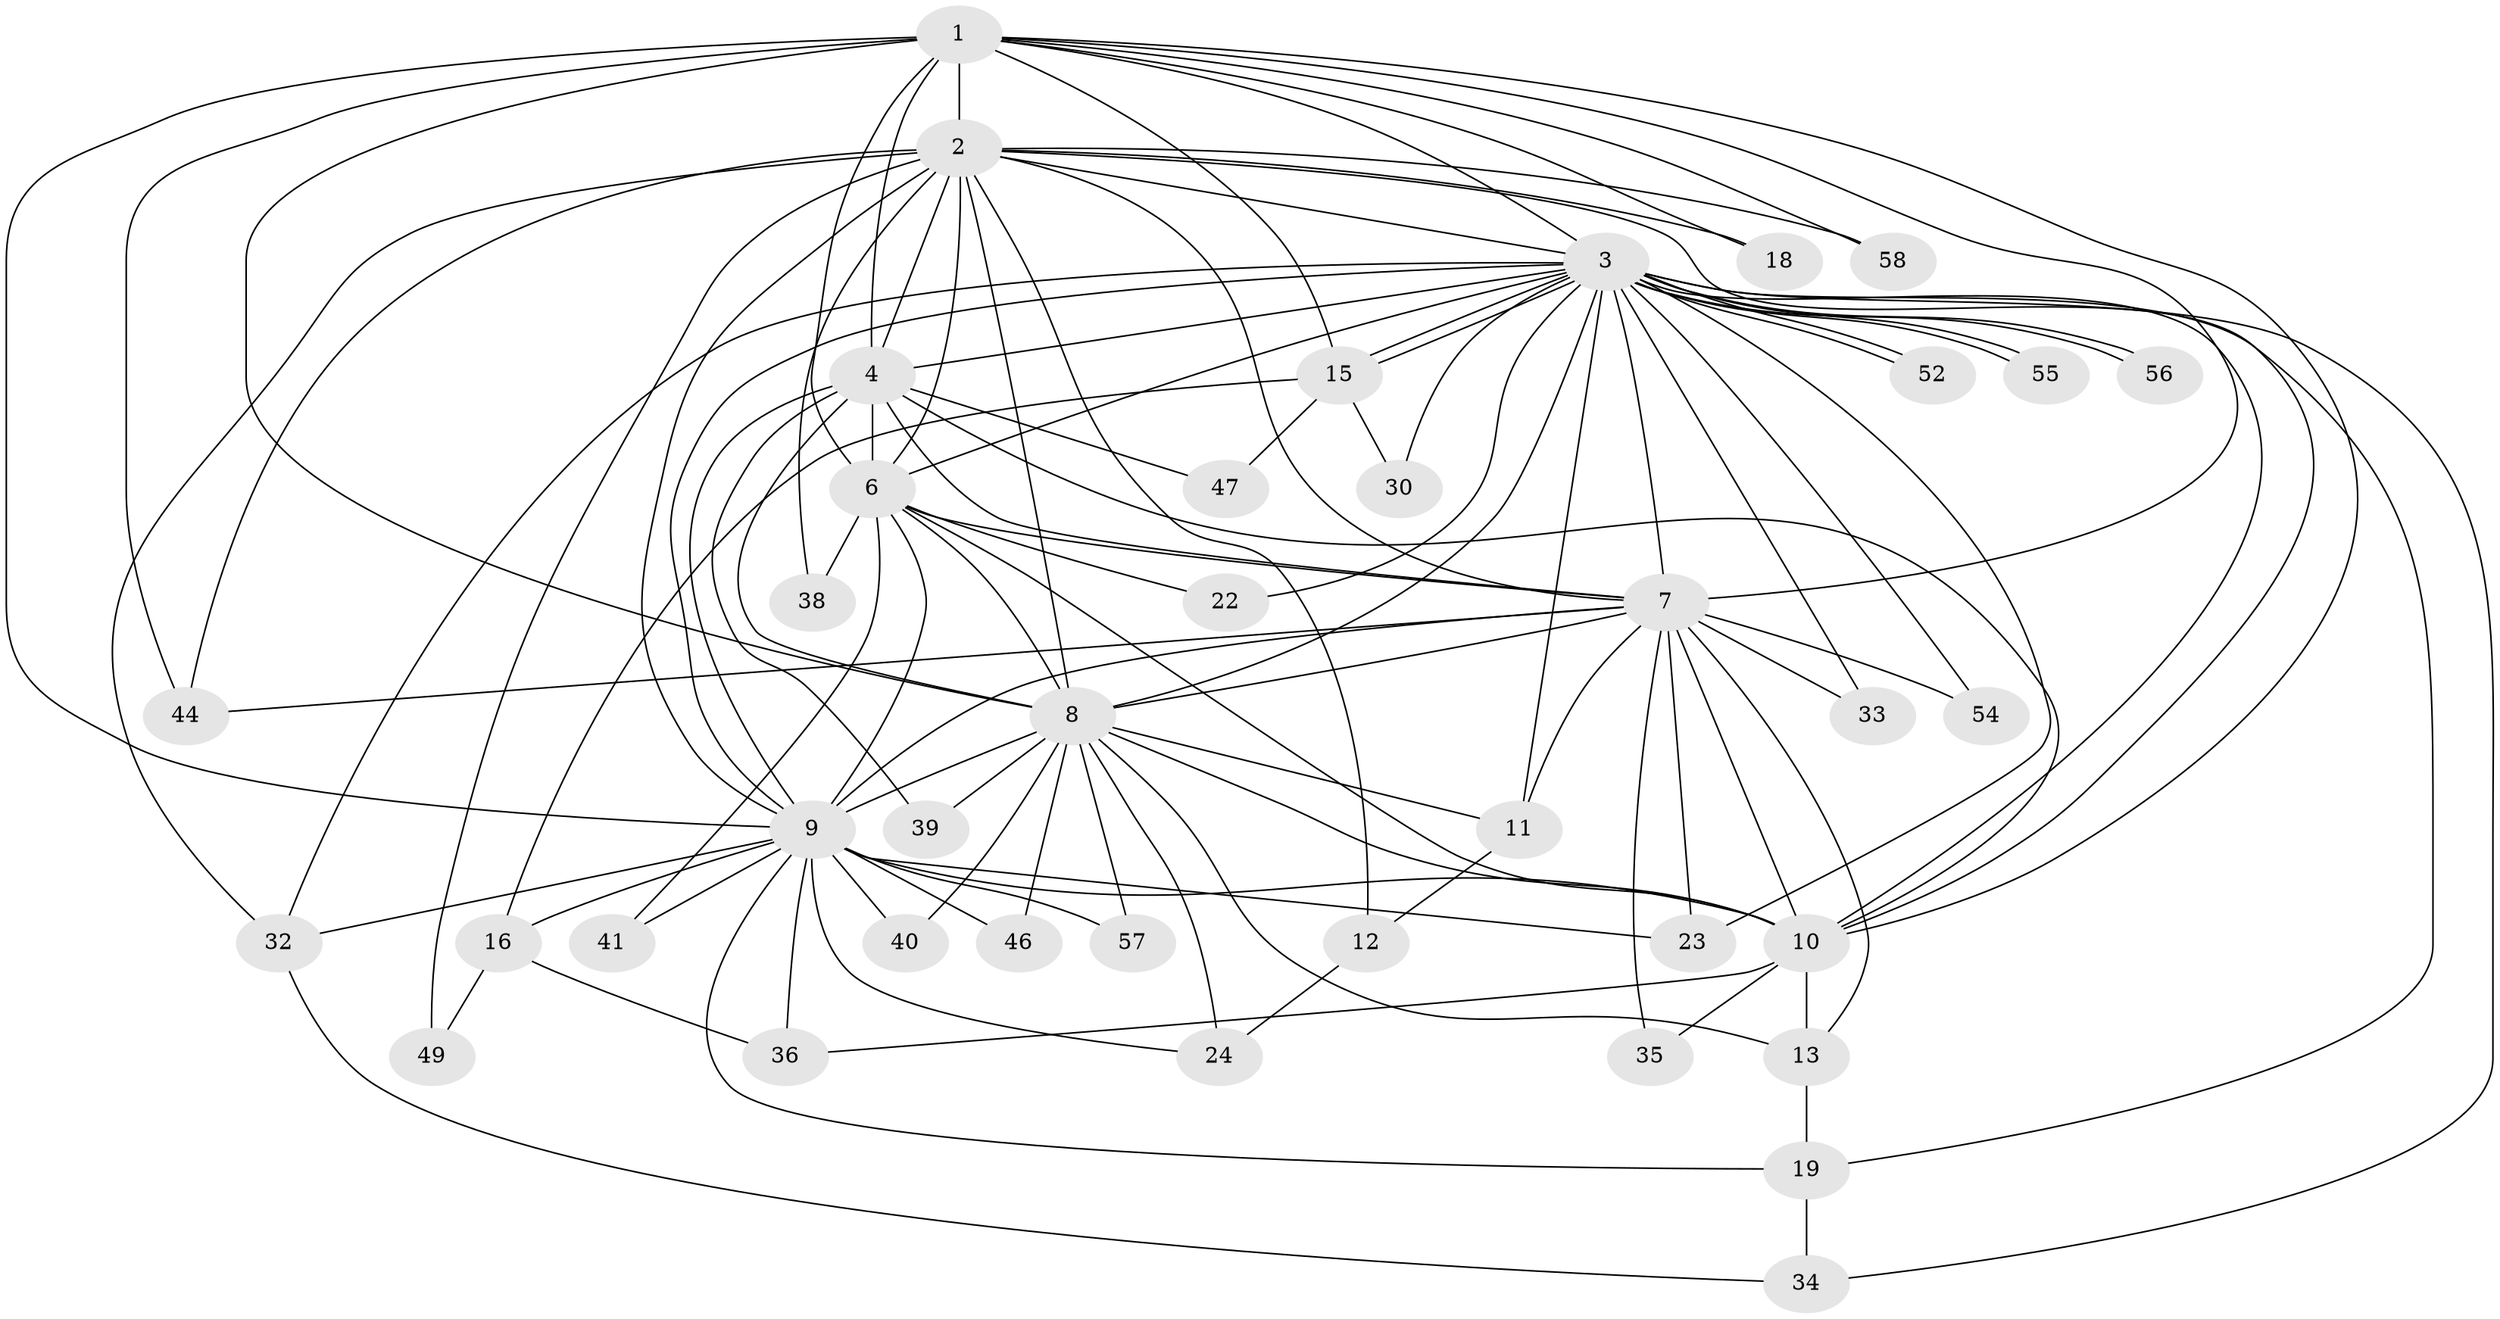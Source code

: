 // Generated by graph-tools (version 1.1) at 2025/23/03/03/25 07:23:38]
// undirected, 39 vertices, 106 edges
graph export_dot {
graph [start="1"]
  node [color=gray90,style=filled];
  1 [super="+5"];
  2 [super="+14"];
  3 [super="+21"];
  4 [super="+31"];
  6 [super="+29"];
  7 [super="+27"];
  8 [super="+17"];
  9 [super="+28"];
  10;
  11 [super="+20"];
  12 [super="+48"];
  13 [super="+45"];
  15 [super="+51"];
  16 [super="+25"];
  18;
  19 [super="+42"];
  22;
  23 [super="+26"];
  24;
  30;
  32 [super="+53"];
  33;
  34 [super="+43"];
  35;
  36 [super="+37"];
  38;
  39;
  40;
  41;
  44 [super="+50"];
  46;
  47;
  49;
  52;
  54;
  55;
  56;
  57;
  58;
  1 -- 2 [weight=2];
  1 -- 3 [weight=2];
  1 -- 4 [weight=2];
  1 -- 6 [weight=2];
  1 -- 7 [weight=2];
  1 -- 8 [weight=2];
  1 -- 9 [weight=2];
  1 -- 10 [weight=2];
  1 -- 18;
  1 -- 58;
  1 -- 44;
  1 -- 15;
  2 -- 3;
  2 -- 4 [weight=2];
  2 -- 6;
  2 -- 7;
  2 -- 8;
  2 -- 9 [weight=2];
  2 -- 10;
  2 -- 12;
  2 -- 18;
  2 -- 32;
  2 -- 38;
  2 -- 44;
  2 -- 49;
  2 -- 58;
  3 -- 4;
  3 -- 6;
  3 -- 7 [weight=2];
  3 -- 8 [weight=2];
  3 -- 9;
  3 -- 10;
  3 -- 11;
  3 -- 15;
  3 -- 15;
  3 -- 19;
  3 -- 22;
  3 -- 23;
  3 -- 30;
  3 -- 33;
  3 -- 34;
  3 -- 52;
  3 -- 52;
  3 -- 54;
  3 -- 55;
  3 -- 55;
  3 -- 56;
  3 -- 56;
  3 -- 32;
  4 -- 6;
  4 -- 7;
  4 -- 8 [weight=2];
  4 -- 9;
  4 -- 10;
  4 -- 39;
  4 -- 47;
  6 -- 7;
  6 -- 8 [weight=2];
  6 -- 9;
  6 -- 10;
  6 -- 22;
  6 -- 38;
  6 -- 41;
  7 -- 8;
  7 -- 9;
  7 -- 10;
  7 -- 11;
  7 -- 13;
  7 -- 23;
  7 -- 54;
  7 -- 33;
  7 -- 35;
  7 -- 44;
  8 -- 9;
  8 -- 10;
  8 -- 24;
  8 -- 57;
  8 -- 39;
  8 -- 40;
  8 -- 46;
  8 -- 13;
  8 -- 11;
  9 -- 10;
  9 -- 16 [weight=2];
  9 -- 19;
  9 -- 24;
  9 -- 32;
  9 -- 36;
  9 -- 40;
  9 -- 41;
  9 -- 46;
  9 -- 57;
  9 -- 23;
  10 -- 13;
  10 -- 35;
  10 -- 36;
  11 -- 12;
  12 -- 24;
  13 -- 19;
  15 -- 16 [weight=2];
  15 -- 30;
  15 -- 47;
  16 -- 49;
  16 -- 36;
  19 -- 34;
  32 -- 34;
}
